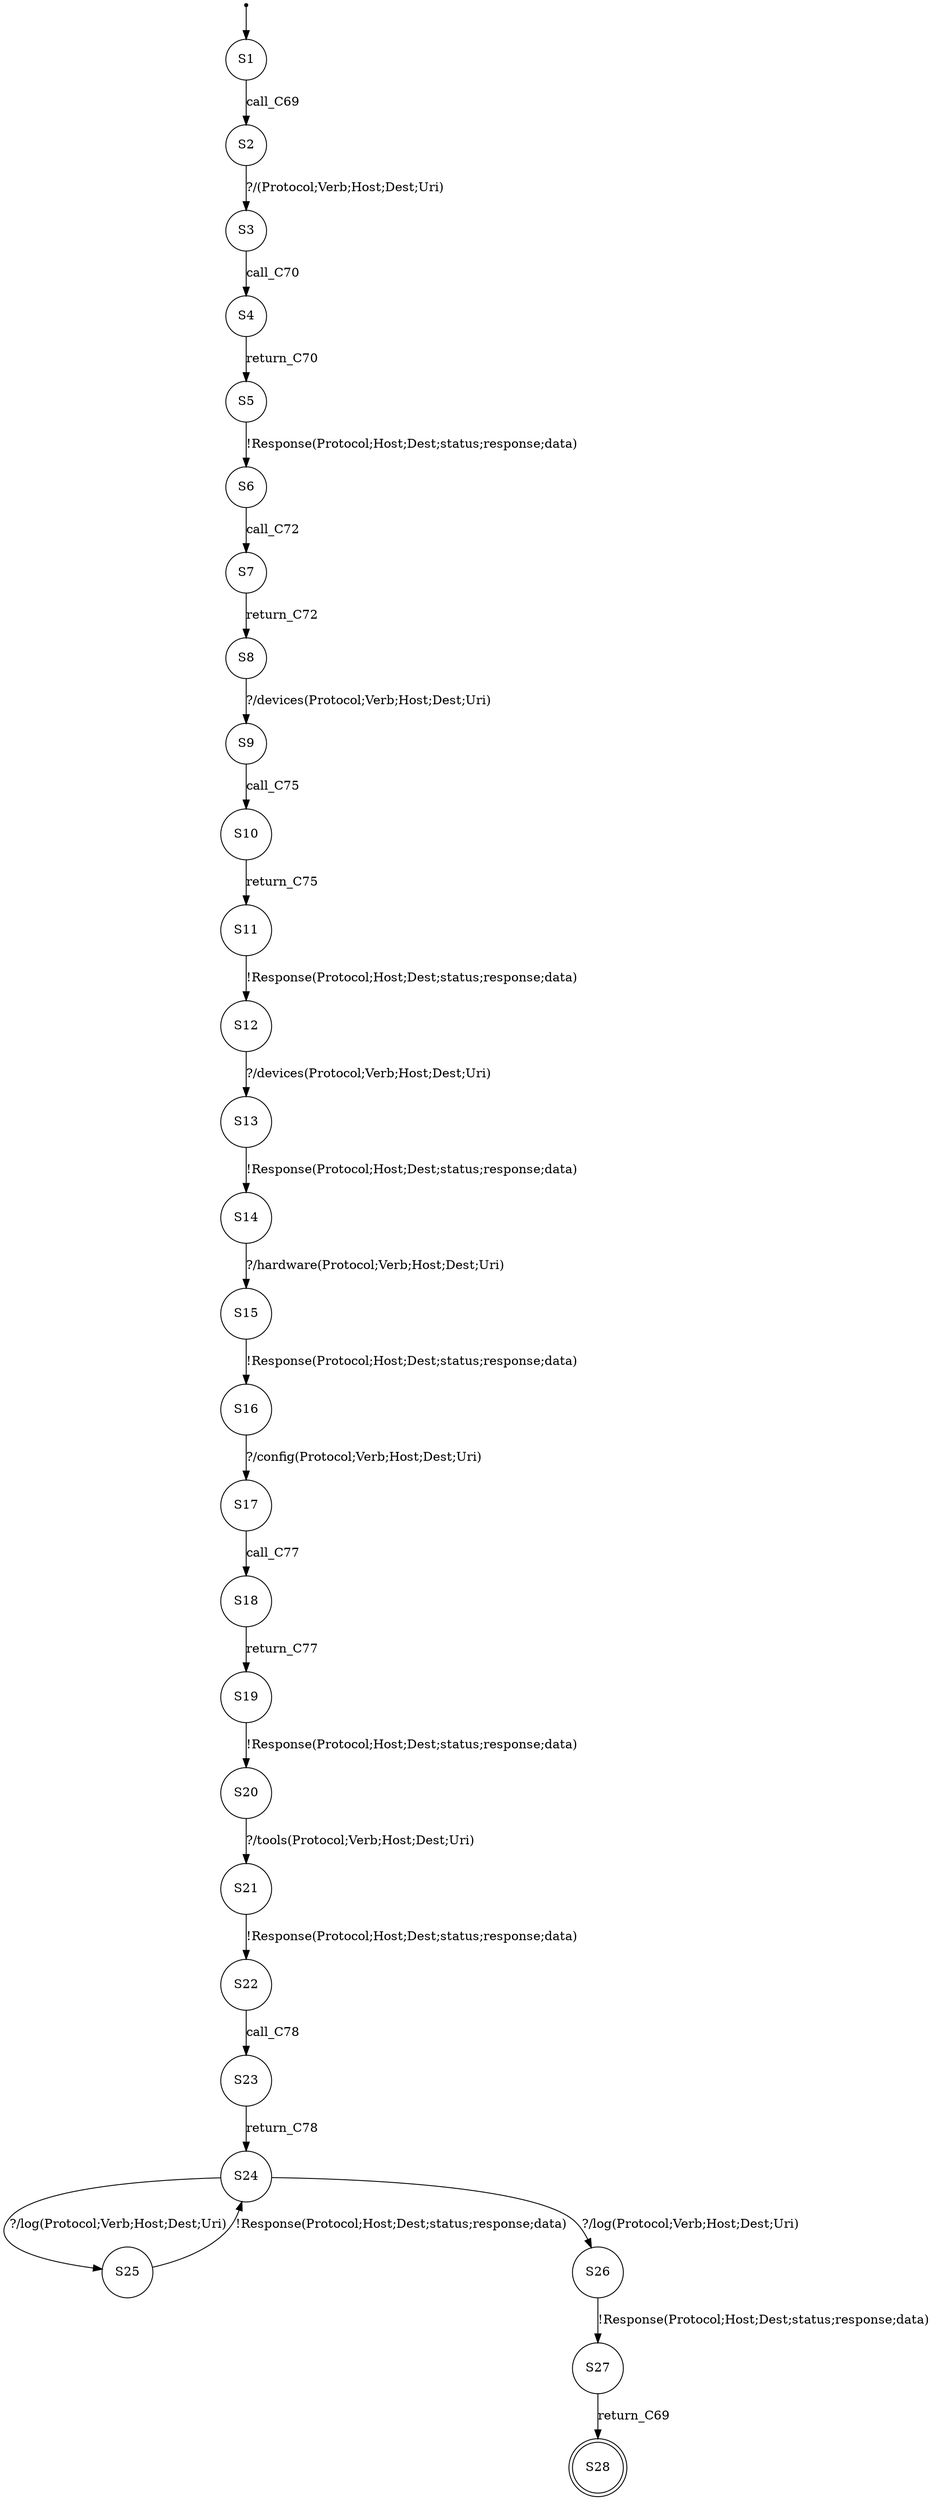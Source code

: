 digraph LTS {
S00[shape=point]
S1[label=S1,shape=circle];
S2[label=S2,shape=circle];
S3[label=S3,shape=circle];
S4[label=S4,shape=circle];
S5[label=S5,shape=circle];
S6[label=S6,shape=circle];
S7[label=S7,shape=circle];
S8[label=S8,shape=circle];
S9[label=S9,shape=circle];
S10[label=S10,shape=circle];
S11[label=S11,shape=circle];
S12[label=S12,shape=circle];
S13[label=S13,shape=circle];
S14[label=S14,shape=circle];
S15[label=S15,shape=circle];
S16[label=S16,shape=circle];
S17[label=S17,shape=circle];
S18[label=S18,shape=circle];
S19[label=S19,shape=circle];
S20[label=S20,shape=circle];
S21[label=S21,shape=circle];
S22[label=S22,shape=circle];
S23[label=S23,shape=circle];
S24[label=S24,shape=circle];
S25[label=S25,shape=circle];
S26[label=S26,shape=circle];
S27[label=S27,shape=circle];
S28[label=S28,shape=doublecircle];
S00 -> S1
S1 -> S2[label ="call_C69"];
S2 -> S3[label ="?/(Protocol;Verb;Host;Dest;Uri)"];
S3 -> S4[label ="call_C70"];
S4 -> S5[label ="return_C70"];
S5 -> S6[label ="!Response(Protocol;Host;Dest;status;response;data)"];
S6 -> S7[label ="call_C72"];
S7 -> S8[label ="return_C72"];
S8 -> S9[label ="?/devices(Protocol;Verb;Host;Dest;Uri)"];
S9 -> S10[label ="call_C75"];
S10 -> S11[label ="return_C75"];
S11 -> S12[label ="!Response(Protocol;Host;Dest;status;response;data)"];
S12 -> S13[label ="?/devices(Protocol;Verb;Host;Dest;Uri)"];
S13 -> S14[label ="!Response(Protocol;Host;Dest;status;response;data)"];
S14 -> S15[label ="?/hardware(Protocol;Verb;Host;Dest;Uri)"];
S15 -> S16[label ="!Response(Protocol;Host;Dest;status;response;data)"];
S16 -> S17[label ="?/config(Protocol;Verb;Host;Dest;Uri)"];
S17 -> S18[label ="call_C77"];
S18 -> S19[label ="return_C77"];
S19 -> S20[label ="!Response(Protocol;Host;Dest;status;response;data)"];
S20 -> S21[label ="?/tools(Protocol;Verb;Host;Dest;Uri)"];
S21 -> S22[label ="!Response(Protocol;Host;Dest;status;response;data)"];
S22 -> S23[label ="call_C78"];
S23 -> S24[label ="return_C78"];
S24 -> S25[label ="?/log(Protocol;Verb;Host;Dest;Uri)"];
S24 -> S26[label ="?/log(Protocol;Verb;Host;Dest;Uri)"];
S25 -> S24[label ="!Response(Protocol;Host;Dest;status;response;data)"];
S26 -> S27[label ="!Response(Protocol;Host;Dest;status;response;data)"];
S27 -> S28[label ="return_C69"];
}
